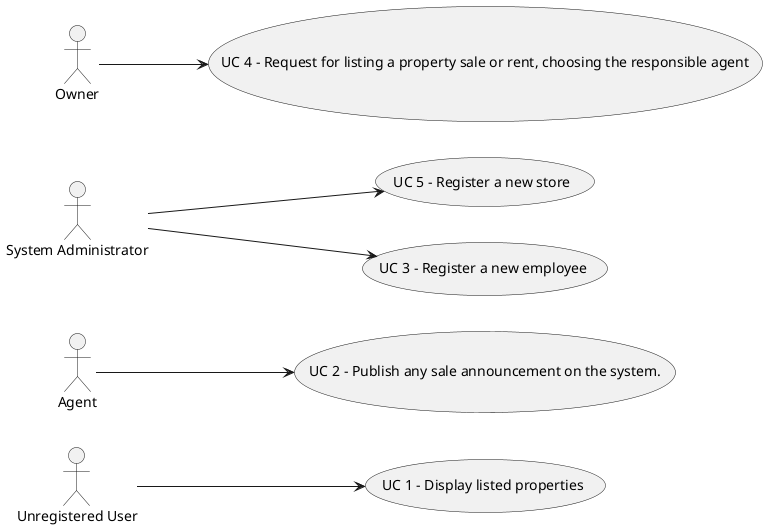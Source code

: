 @startuml

skinparam packageStyle circle

left to right direction

    usecase "UC 1 - Display listed properties" as UC1
    "Unregistered User" --> UC1
    usecase "UC 2 - Publish any sale announcement on the system." as UC2
    Agent --> UC2
    usecase "UC 5 - Register a new store" as UC5
    "System Administrator" --> UC5
    usecase "UC 3 - Register a new employee" as UC3
    "System Administrator" --> UC3
    usecase "UC 4 - Request for listing a property sale or rent, choosing the responsible agent" as UC4
    Owner --> UC4

@enduml
